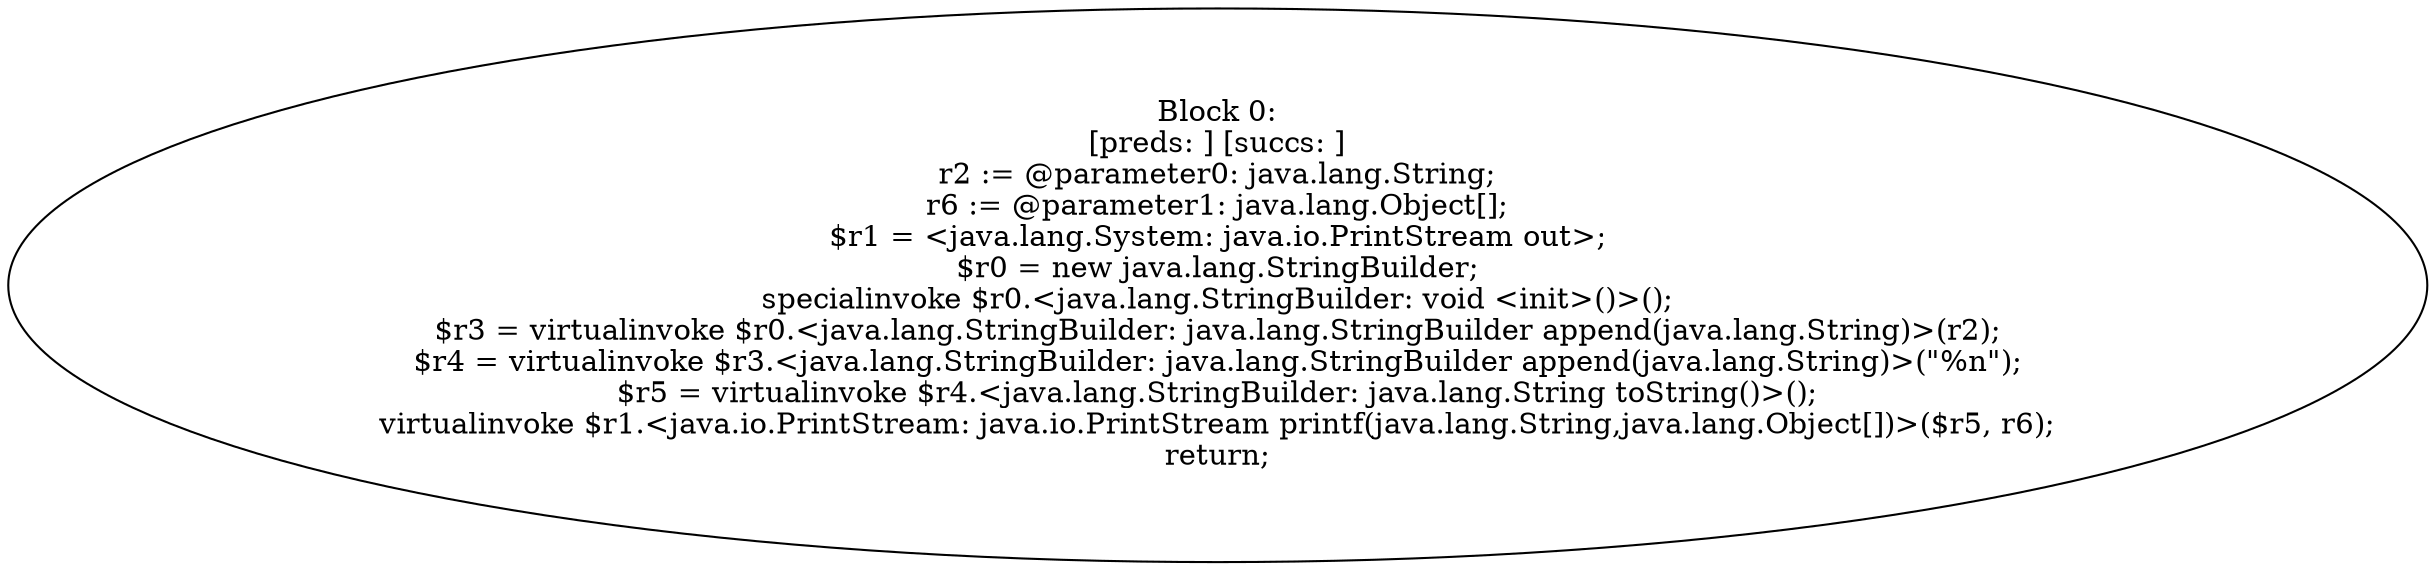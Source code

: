 digraph "unitGraph" {
    "Block 0:
[preds: ] [succs: ]
r2 := @parameter0: java.lang.String;
r6 := @parameter1: java.lang.Object[];
$r1 = <java.lang.System: java.io.PrintStream out>;
$r0 = new java.lang.StringBuilder;
specialinvoke $r0.<java.lang.StringBuilder: void <init>()>();
$r3 = virtualinvoke $r0.<java.lang.StringBuilder: java.lang.StringBuilder append(java.lang.String)>(r2);
$r4 = virtualinvoke $r3.<java.lang.StringBuilder: java.lang.StringBuilder append(java.lang.String)>(\"%n\");
$r5 = virtualinvoke $r4.<java.lang.StringBuilder: java.lang.String toString()>();
virtualinvoke $r1.<java.io.PrintStream: java.io.PrintStream printf(java.lang.String,java.lang.Object[])>($r5, r6);
return;
"
}
